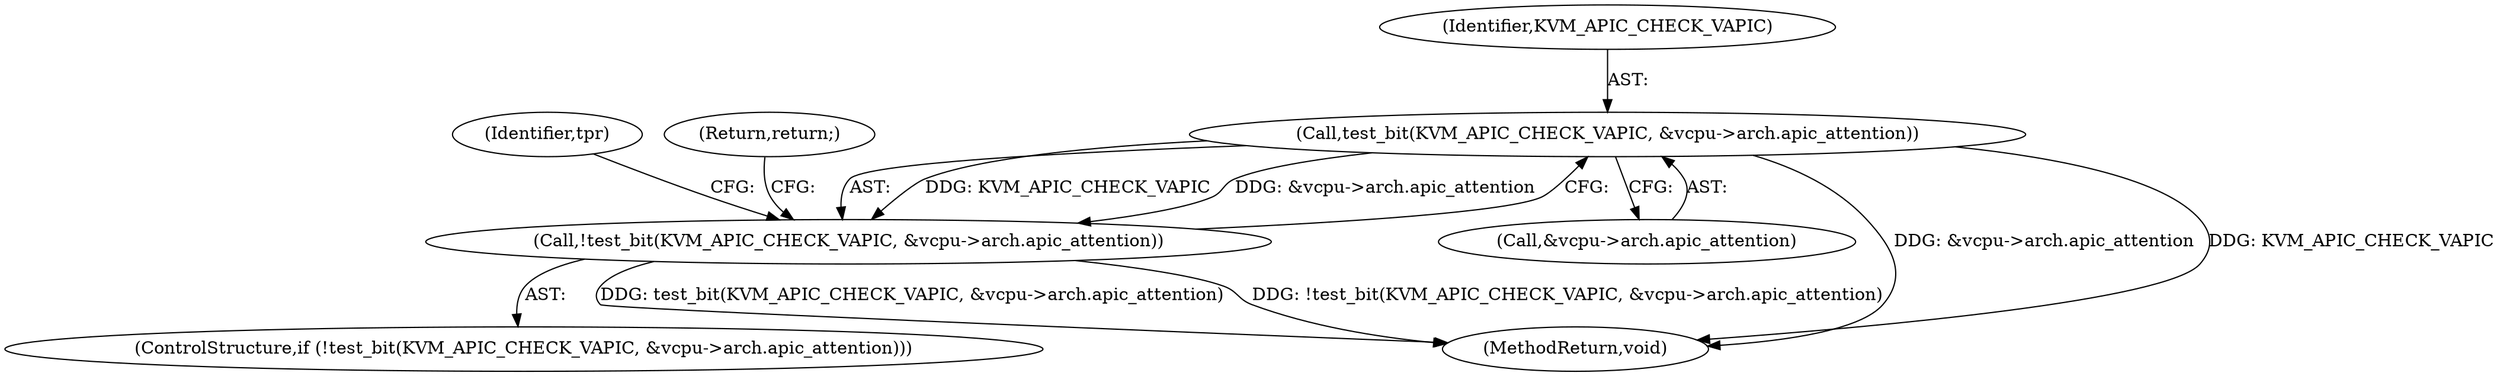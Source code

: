 digraph "0_linux_fda4e2e85589191b123d31cdc21fd33ee70f50fd_1@pointer" {
"1000121" [label="(Call,test_bit(KVM_APIC_CHECK_VAPIC, &vcpu->arch.apic_attention))"];
"1000120" [label="(Call,!test_bit(KVM_APIC_CHECK_VAPIC, &vcpu->arch.apic_attention))"];
"1000122" [label="(Identifier,KVM_APIC_CHECK_VAPIC)"];
"1000119" [label="(ControlStructure,if (!test_bit(KVM_APIC_CHECK_VAPIC, &vcpu->arch.apic_attention)))"];
"1000131" [label="(Identifier,tpr)"];
"1000121" [label="(Call,test_bit(KVM_APIC_CHECK_VAPIC, &vcpu->arch.apic_attention))"];
"1000129" [label="(Return,return;)"];
"1000120" [label="(Call,!test_bit(KVM_APIC_CHECK_VAPIC, &vcpu->arch.apic_attention))"];
"1000123" [label="(Call,&vcpu->arch.apic_attention)"];
"1000201" [label="(MethodReturn,void)"];
"1000121" -> "1000120"  [label="AST: "];
"1000121" -> "1000123"  [label="CFG: "];
"1000122" -> "1000121"  [label="AST: "];
"1000123" -> "1000121"  [label="AST: "];
"1000120" -> "1000121"  [label="CFG: "];
"1000121" -> "1000201"  [label="DDG: &vcpu->arch.apic_attention"];
"1000121" -> "1000201"  [label="DDG: KVM_APIC_CHECK_VAPIC"];
"1000121" -> "1000120"  [label="DDG: KVM_APIC_CHECK_VAPIC"];
"1000121" -> "1000120"  [label="DDG: &vcpu->arch.apic_attention"];
"1000120" -> "1000119"  [label="AST: "];
"1000129" -> "1000120"  [label="CFG: "];
"1000131" -> "1000120"  [label="CFG: "];
"1000120" -> "1000201"  [label="DDG: test_bit(KVM_APIC_CHECK_VAPIC, &vcpu->arch.apic_attention)"];
"1000120" -> "1000201"  [label="DDG: !test_bit(KVM_APIC_CHECK_VAPIC, &vcpu->arch.apic_attention)"];
}
